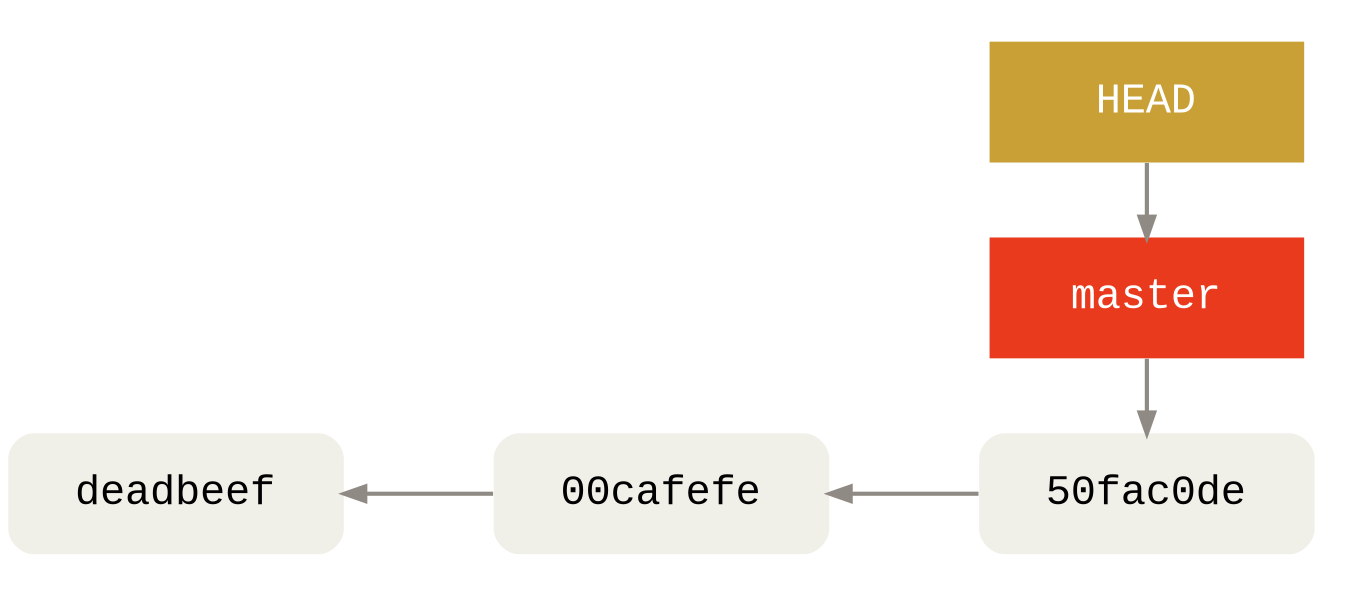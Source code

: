 digraph Git {
  bgcolor="transparent"

  rankdir=LR
  ranksep=1
  nodesep=.5

  edge [color="#8f8a83"
        penwidth=2
        dir="back"]
  node [shape=box
        fontname="Menlo, Monaco, Consolas, Lucida Console, Courier New, monospace"
        fontsize=20
        margin=".45,.25"
        width=2.1
        penwidth=0]

  node [style="rounded,filled"
        fillcolor="#f0efe8"]
  A [label="deadbeef"]
  B [label="00cafefe"]
  C [label="50fac0de"]

  node [style="filled"
        fontcolor="#ffffff"
        fillcolor="#e93a1d"]
  HEAD [fillcolor="#c8a036"]

  A -> B -> C

  subgraph cluster_master {
    style=invis
    {
      rank=same
      C -> master -> HEAD
    }
  }
}
